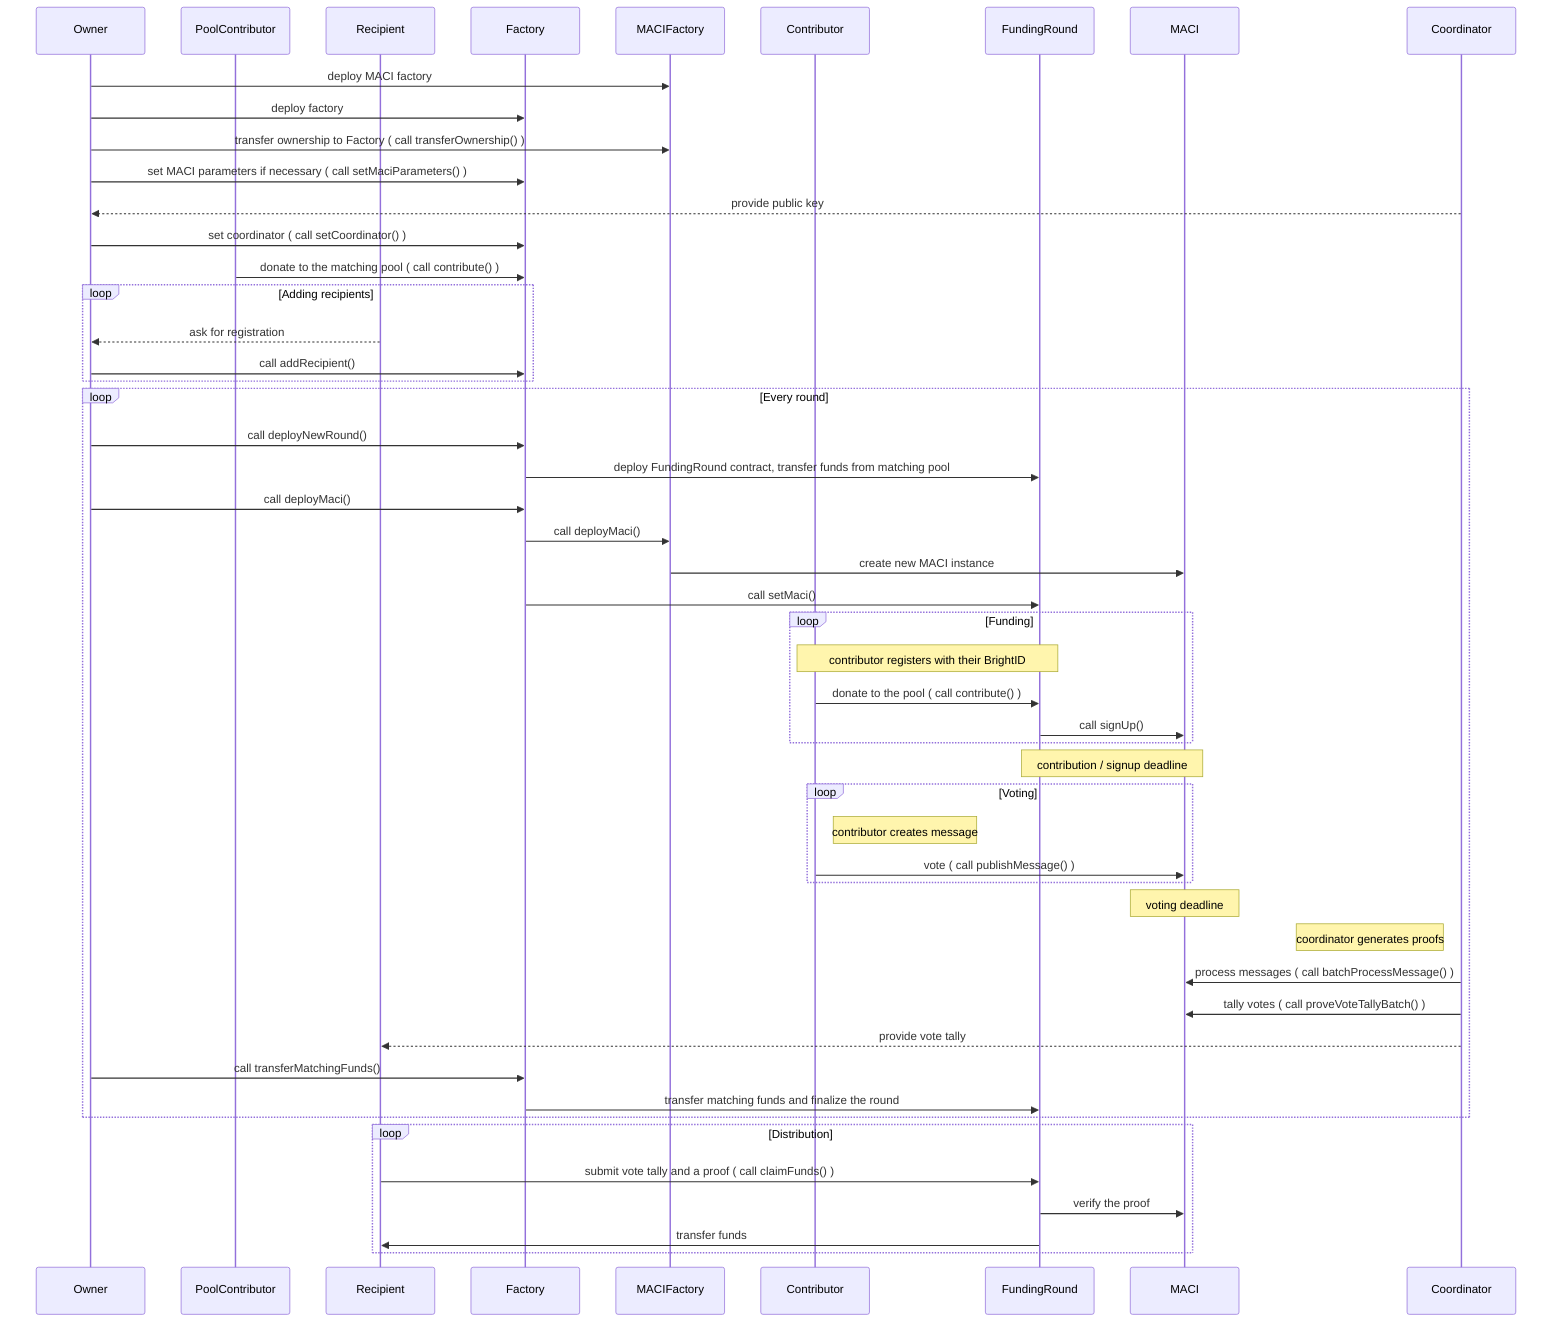 %% To render this diagram, paste the code into the live editor https://mermaid-js.github.io/mermaid-live-editor/ or use Mermaid CLI

sequenceDiagram
    participant Owner
    participant PoolContributor
    participant Recipient
    participant Factory
    participant MACIFactory
    participant Contributor
    participant FundingRound
    participant MACI
    participant Coordinator
    
    Owner ->> MACIFactory: deploy MACI factory
    Owner ->> Factory: deploy factory
    Owner ->> MACIFactory: transfer ownership to Factory ( call transferOwnership() )
    Owner ->> Factory: set MACI parameters if necessary ( call setMaciParameters() )
    Coordinator -->> Owner: provide public key
    Owner ->> Factory: set coordinator ( call setCoordinator() )
    PoolContributor ->> Factory: donate to the matching pool ( call contribute() )

    loop Adding recipients
        Recipient -->> Owner: ask for registration
        Owner ->> Factory: call addRecipient()
    end
    
    loop Every round
        Owner ->> Factory: call deployNewRound()
        Factory ->> FundingRound: deploy FundingRound contract, transfer funds from matching pool
        Owner ->> Factory: call deployMaci()
        Factory ->> MACIFactory: call deployMaci()
        MACIFactory ->> MACI: create new MACI instance
        Factory ->> FundingRound: call setMaci()
        
        loop Funding
            Note over Contributor, FundingRound: contributor registers with their BrightID
            Contributor ->> FundingRound: donate to the pool ( call contribute() )
            FundingRound ->> MACI: call signUp()
        end
        
        Note over FundingRound, MACI: contribution / signup deadline
        
        loop Voting
            Note right of Contributor: contributor creates message
            Contributor ->> MACI: vote ( call publishMessage() )
        end
        
        Note over MACI: voting deadline
        
        Note left of Coordinator: coordinator generates proofs
        Coordinator ->> MACI: process messages ( call batchProcessMessage() )
        Coordinator ->> MACI: tally votes ( call proveVoteTallyBatch() )
        Coordinator -->> Recipient: provide vote tally
        
        Owner ->> Factory: call transferMatchingFunds()
        Factory ->> FundingRound: transfer matching funds and finalize the round
    end

    loop Distribution
        Recipient ->> FundingRound: submit vote tally and a proof ( call claimFunds() )
        FundingRound ->> MACI: verify the proof
        FundingRound ->> Recipient: transfer funds
    end